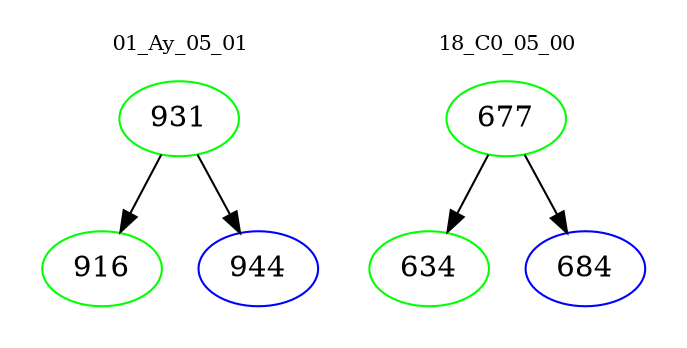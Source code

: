 digraph{
subgraph cluster_0 {
color = white
label = "01_Ay_05_01";
fontsize=10;
T0_931 [label="931", color="green"]
T0_931 -> T0_916 [color="black"]
T0_916 [label="916", color="green"]
T0_931 -> T0_944 [color="black"]
T0_944 [label="944", color="blue"]
}
subgraph cluster_1 {
color = white
label = "18_C0_05_00";
fontsize=10;
T1_677 [label="677", color="green"]
T1_677 -> T1_634 [color="black"]
T1_634 [label="634", color="green"]
T1_677 -> T1_684 [color="black"]
T1_684 [label="684", color="blue"]
}
}
